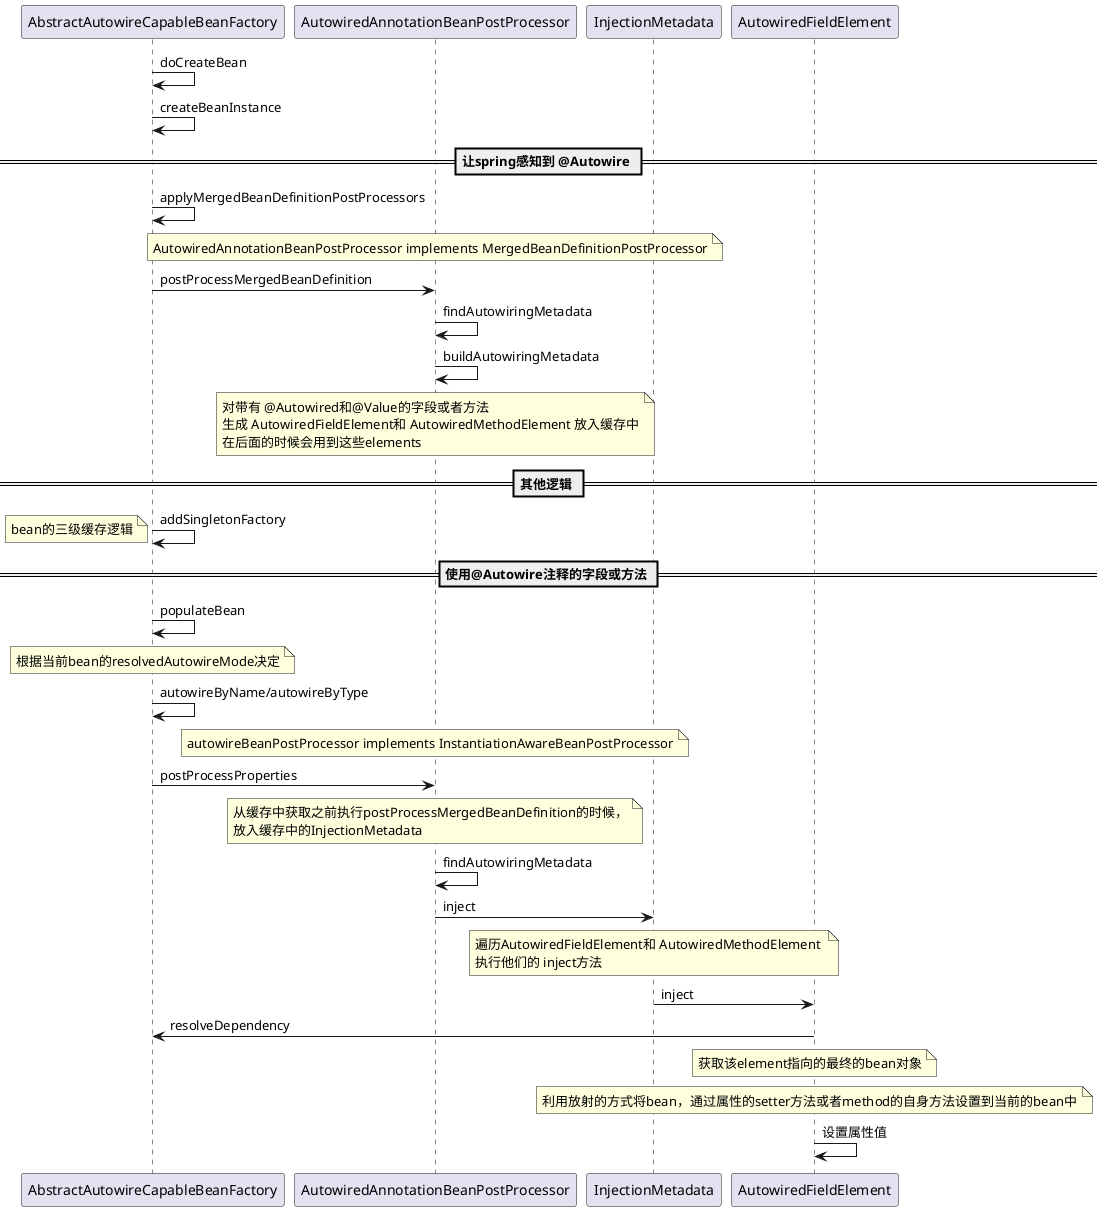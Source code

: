 @startuml
participant  AbstractAutowireCapableBeanFactory as beanFactory
participant AutowiredAnnotationBeanPostProcessor as autowireBeanPostProcessor
participant InjectionMetadata as InjectionMetadata
participant AutowiredFieldElement as AutowiredFieldElement
beanFactory -> beanFactory : doCreateBean
beanFactory -> beanFactory : createBeanInstance

== 让spring感知到 @Autowire == 

beanFactory -> beanFactory : applyMergedBeanDefinitionPostProcessors
note over autowireBeanPostProcessor 
  AutowiredAnnotationBeanPostProcessor implements MergedBeanDefinitionPostProcessor
end note
beanFactory -> autowireBeanPostProcessor : postProcessMergedBeanDefinition


autowireBeanPostProcessor -> autowireBeanPostProcessor : findAutowiringMetadata
autowireBeanPostProcessor -> autowireBeanPostProcessor : buildAutowiringMetadata
note over autowireBeanPostProcessor
  对带有 @Autowired和@Value的字段或者方法
  生成 AutowiredFieldElement和 AutowiredMethodElement 放入缓存中
  在后面的时候会用到这些elements
end note

== 其他逻辑 == 

beanFactory -> beanFactory : addSingletonFactory
note left
  bean的三级缓存逻辑
endnote

== 使用@Autowire注释的字段或方法 == 

beanFactory -> beanFactory : populateBean
note over beanFactory
  根据当前bean的resolvedAutowireMode决定
endnote
beanFactory -> beanFactory : autowireByName/autowireByType

note over autowireBeanPostProcessor
  autowireBeanPostProcessor implements InstantiationAwareBeanPostProcessor
endnote
beanFactory -> autowireBeanPostProcessor : postProcessProperties

note over autowireBeanPostProcessor
  从缓存中获取之前执行postProcessMergedBeanDefinition的时候，
  放入缓存中的InjectionMetadata
endnote
autowireBeanPostProcessor -> autowireBeanPostProcessor : findAutowiringMetadata
autowireBeanPostProcessor -> InjectionMetadata : inject
note over InjectionMetadata
  遍历AutowiredFieldElement和 AutowiredMethodElement 
  执行他们的 inject方法
endnote

InjectionMetadata -> AutowiredFieldElement : inject
AutowiredFieldElement -> beanFactory : resolveDependency
note over AutowiredFieldElement
  获取该element指向的最终的bean对象
endnote

note over AutowiredFieldElement
  利用放射的方式将bean，通过属性的setter方法或者method的自身方法设置到当前的bean中
endnote
AutowiredFieldElement -> AutowiredFieldElement : 设置属性值
@enduml
